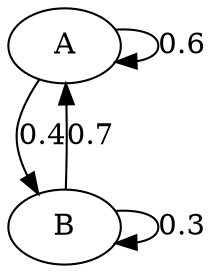 digraph G {
  A -> B [label="0.4" labeljust=r];
  A -> A [label="0.6"];
  B -> A [label="0.7"];
  B -> B [label="0.3"];
}
